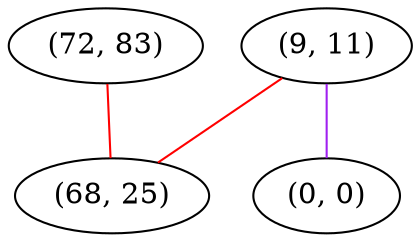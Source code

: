 graph "" {
"(72, 83)";
"(9, 11)";
"(68, 25)";
"(0, 0)";
"(72, 83)" -- "(68, 25)"  [color=red, key=0, weight=1];
"(9, 11)" -- "(0, 0)"  [color=purple, key=0, weight=4];
"(9, 11)" -- "(68, 25)"  [color=red, key=0, weight=1];
}
